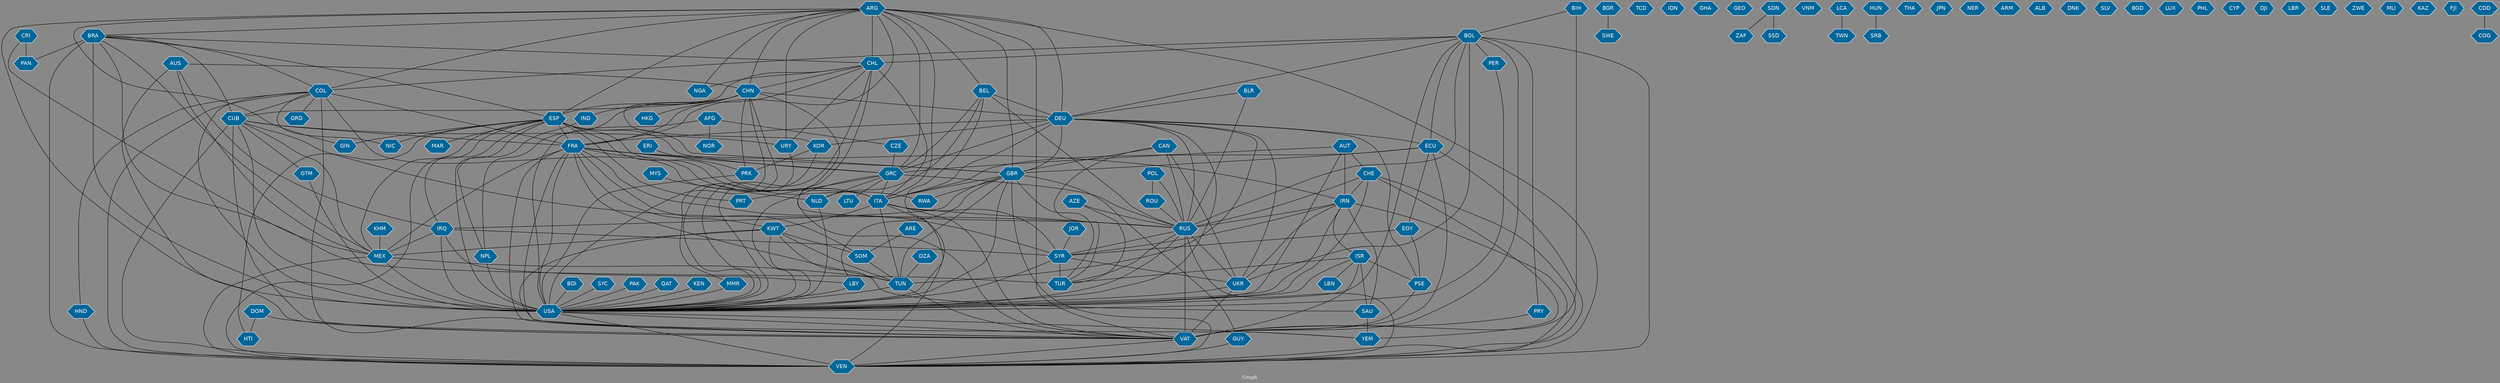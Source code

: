 // Countries together in item graph
graph {
	graph [bgcolor="#888888" fontcolor=white fontsize=12 label="Graph" outputorder=edgesfirst overlap=prism]
	node [color=white fillcolor="#006699" fontcolor=white fontname=Helvetica shape=hexagon style=filled]
	edge [arrowhead=open color=black fontcolor=white fontname=Courier fontsize=12]
		ITA [label=ITA]
		IND [label=IND]
		FRA [label=FRA]
		SYR [label=SYR]
		ESP [label=ESP]
		ARG [label=ARG]
		HKG [label=HKG]
		VEN [label=VEN]
		ECU [label=ECU]
		YEM [label=YEM]
		CHL [label=CHL]
		VAT [label=VAT]
		BGR [label=BGR]
		SWE [label=SWE]
		TUR [label=TUR]
		EGY [label=EGY]
		IRN [label=IRN]
		GRC [label=GRC]
		TCD [label=TCD]
		USA [label=USA]
		DEU [label=DEU]
		RUS [label=RUS]
		GTM [label=GTM]
		IDN [label=IDN]
		COL [label=COL]
		IRQ [label=IRQ]
		GBR [label=GBR]
		TUN [label=TUN]
		CHN [label=CHN]
		KOR [label=KOR]
		GHA [label=GHA]
		PAN [label=PAN]
		PRT [label=PRT]
		BOL [label=BOL]
		CUB [label=CUB]
		MEX [label=MEX]
		BDI [label=BDI]
		GEO [label=GEO]
		ISR [label=ISR]
		PSE [label=PSE]
		BRA [label=BRA]
		NPL [label=NPL]
		ZAF [label=ZAF]
		SDN [label=SDN]
		UKR [label=UKR]
		KWT [label=KWT]
		PER [label=PER]
		VNM [label=VNM]
		DOM [label=DOM]
		URY [label=URY]
		TWN [label=TWN]
		BIH [label=BIH]
		SYC [label=SYC]
		PAK [label=PAK]
		HND [label=HND]
		MMR [label=MMR]
		HUN [label=HUN]
		MYS [label=MYS]
		NLD [label=NLD]
		NGA [label=NGA]
		THA [label=THA]
		JPN [label=JPN]
		AUS [label=AUS]
		SOM [label=SOM]
		NER [label=NER]
		MAR [label=MAR]
		AUT [label=AUT]
		CZE [label=CZE]
		HTI [label=HTI]
		ARM [label=ARM]
		DZA [label=DZA]
		PRK [label=PRK]
		LTU [label=LTU]
		SAU [label=SAU]
		AFG [label=AFG]
		CHE [label=CHE]
		LBY [label=LBY]
		GUY [label=GUY]
		ALB [label=ALB]
		CRI [label=CRI]
		CAN [label=CAN]
		BEL [label=BEL]
		DNK [label=DNK]
		RWA [label=RWA]
		SLV [label=SLV]
		SRB [label=SRB]
		SSD [label=SSD]
		NOR [label=NOR]
		QAT [label=QAT]
		BGD [label=BGD]
		ERI [label=ERI]
		AZE [label=AZE]
		LUX [label=LUX]
		KHM [label=KHM]
		PHL [label=PHL]
		PRY [label=PRY]
		NIC [label=NIC]
		CYP [label=CYP]
		DJI [label=DJI]
		LBN [label=LBN]
		LBR [label=LBR]
		SLE [label=SLE]
		GIN [label=GIN]
		ZWE [label=ZWE]
		MLI [label=MLI]
		JOR [label=JOR]
		POL [label=POL]
		ROU [label=ROU]
		BLR [label=BLR]
		KAZ [label=KAZ]
		LCA [label=LCA]
		ARE [label=ARE]
		FJI [label=FJI]
		GRD [label=GRD]
		COD [label=COD]
		COG [label=COG]
		KEN [label=KEN]
			CHL -- ITA [weight=2]
			DEU -- ITA [weight=1]
			ITA -- VEN [weight=2]
			AUT -- GRC [weight=1]
			BRA -- CUB [weight=1]
			COL -- ITA [weight=1]
			COL -- VAT [weight=7]
			CUB -- MEX [weight=2]
			USA -- VAT [weight=3]
			ERI -- PRK [weight=2]
			CHN -- NPL [weight=1]
			FRA -- IRN [weight=3]
			MEX -- VEN [weight=1]
			ESP -- PRT [weight=1]
			SAU -- YEM [weight=4]
			ARG -- USA [weight=1]
			AUS -- VAT [weight=1]
			BRA -- ESP [weight=1]
			SOM -- TUN [weight=1]
			URY -- USA [weight=1]
			KWT -- VAT [weight=1]
			CHE -- YEM [weight=3]
			GBR -- TUN [weight=9]
			ESP -- RWA [weight=2]
			KWT -- TUN [weight=13]
			ITA -- RUS [weight=3]
			SYR -- TUR [weight=12]
			JOR -- SYR [weight=1]
			KWT -- USA [weight=1]
			DEU -- GBR [weight=3]
			ARG -- ESP [weight=2]
			AFG -- USA [weight=1]
			BRA -- USA [weight=16]
			CHL -- CUB [weight=2]
			GUY -- VEN [weight=2]
			ARG -- VAT [weight=4]
			CAN -- GBR [weight=1]
			COL -- VEN [weight=4]
			IRN -- UKR [weight=2]
			CHE -- USA [weight=1]
			AFG -- CZE [weight=1]
			PSE -- VAT [weight=9]
			BEL -- GRC [weight=4]
			PER -- USA [weight=1]
			SYC -- USA [weight=5]
			IRN -- ISR [weight=2]
			CHN -- PRK [weight=1]
			CHL -- URY [weight=2]
			GRC -- PRT [weight=1]
			ARG -- DEU [weight=1]
			FRA -- YEM [weight=1]
			SDN -- SSD [weight=4]
			DEU -- TUN [weight=2]
			USA -- YEM [weight=3]
			DOM -- HTI [weight=1]
			ECU -- ITA [weight=1]
			AUT -- USA [weight=1]
			GRC -- NLD [weight=1]
			CHE -- RUS [weight=1]
			AUT -- IRN [weight=3]
			ARG -- URY [weight=2]
			CHN -- ESP [weight=2]
			PRK -- USA [weight=1]
			ARG -- CHN [weight=1]
			BRA -- TUR [weight=1]
			BOL -- ECU [weight=5]
			ISR -- LBN [weight=2]
			BOL -- DEU [weight=2]
			CZE -- GRC [weight=1]
			ARG -- VEN [weight=1]
			IRQ -- LBY [weight=1]
			CUB -- RUS [weight=1]
			KOR -- PRK [weight=2]
			BEL -- USA [weight=1]
			DEU -- UKR [weight=1]
			DEU -- RUS [weight=6]
			COL -- CUB [weight=2]
			BRA -- MEX [weight=1]
			CHN -- USA [weight=8]
			GTM -- USA [weight=1]
			BIH -- BOL [weight=1]
			BOL -- PRY [weight=2]
			QAT -- USA [weight=1]
			EGY -- PSE [weight=1]
			CUB -- GTM [weight=1]
			TUN -- VAT [weight=1]
			ESP -- HTI [weight=1]
			RUS -- SYR [weight=2]
			GBR -- VEN [weight=1]
			ARG -- COL [weight=1]
			GBR -- RWA [weight=3]
			CHN -- IND [weight=1]
			ISR -- TUR [weight=1]
			POL -- ROU [weight=1]
			ISR -- VAT [weight=2]
			AUT -- CHE [weight=1]
			AUS -- IRQ [weight=1]
			GBR -- LBY [weight=1]
			KWT -- SOM [weight=1]
			AZE -- TUR [weight=1]
			CHN -- RUS [weight=1]
			RUS -- TUR [weight=3]
			BEL -- DEU [weight=2]
			CHL -- CHN [weight=1]
			BRA -- CHL [weight=1]
			BLR -- RUS [weight=1]
			ARG -- FRA [weight=1]
			CUB -- VAT [weight=3]
			IRQ -- SYR [weight=1]
			BRA -- PAN [weight=1]
			KEN -- USA [weight=1]
			ISR -- USA [weight=1]
			ECU -- GBR [weight=4]
			ARG -- GIN [weight=1]
			UKR -- USA [weight=4]
			FRA -- MEX [weight=1]
			ESP -- MEX [weight=4]
			AFG -- NOR [weight=1]
			FRA -- GRC [weight=14]
			ITA -- KWT [weight=1]
			BOL -- VAT [weight=17]
			DEU -- KOR [weight=1]
			MEX -- TUN [weight=1]
			UKR -- VAT [weight=4]
			BOL -- USA [weight=1]
			CRI -- PAN [weight=2]
			TUN -- USA [weight=2]
			LCA -- TWN [weight=1]
			ARE -- SOM [weight=1]
			ECU -- VAT [weight=4]
			USA -- VEN [weight=1]
			GRC -- RUS [weight=3]
			IRN -- RUS [weight=2]
			FRA -- USA [weight=20]
			DEU -- FRA [weight=11]
			ISR -- PSE [weight=30]
			FRA -- KWT [weight=11]
			FRA -- GBR [weight=1]
			PAK -- USA [weight=2]
			CUB -- USA [weight=10]
			GRC -- ITA [weight=4]
			ISR -- SAU [weight=1]
			EGY -- SYR [weight=2]
			ARG -- BEL [weight=1]
			ESP -- FRA [weight=12]
			ITA -- SYR [weight=2]
			CHL -- FRA [weight=1]
			BOL -- VEN [weight=1]
			ESP -- VEN [weight=4]
			KHM -- MEX [weight=1]
			DEU -- GRC [weight=28]
			IRQ -- MEX [weight=1]
			CHN -- MMR [weight=1]
			ARG -- ITA [weight=1]
			LBY -- USA [weight=3]
			CUB -- URY [weight=1]
			CHE -- IRN [weight=1]
			SYR -- UKR [weight=1]
			VAT -- VEN [weight=7]
			FRA -- SYR [weight=2]
			CRI -- MEX [weight=1]
			BOL -- UKR [weight=3]
			DEU -- PSE [weight=1]
			IRN -- VEN [weight=1]
			ARG -- NGA [weight=7]
			ARG -- CHL [weight=7]
			ESP -- ITA [weight=1]
			CHL -- NGA [weight=3]
			RUS -- UKR [weight=25]
			AUS -- MEX [weight=2]
			KOR -- USA [weight=1]
			IRN -- USA [weight=5]
			GRC -- USA [weight=10]
			ESP -- GIN [weight=1]
			BOL -- PER [weight=1]
			IRN -- SAU [weight=1]
			ESP -- GBR [weight=2]
			DZA -- TUN [weight=1]
			BOL -- RUS [weight=2]
			POL -- RUS [weight=1]
			ECU -- EGY [weight=1]
			ESP -- USA [weight=1]
			CHE -- VEN [weight=1]
			BDI -- USA [weight=2]
			CHN -- KOR [weight=2]
			SDN -- ZAF [weight=3]
			GBR -- USA [weight=2]
			COL -- FRA [weight=1]
			KWT -- SAU [weight=1]
			IRN -- SYR [weight=1]
			CUB -- VEN [weight=3]
			MEX -- USA [weight=7]
			ITA -- TUN [weight=1]
			ESP -- GRC [weight=7]
			SYR -- USA [weight=1]
			PRY -- VAT [weight=2]
			CAN -- RUS [weight=1]
			AZE -- RUS [weight=1]
			RUS -- VEN [weight=1]
			BOL -- COL [weight=2]
			CUB -- FRA [weight=2]
			HND -- VEN [weight=1]
			CHL -- USA [weight=1]
			MYS -- NLD [weight=1]
			DEU -- ECU [weight=1]
			GRC -- LTU [weight=1]
			HUN -- SRB [weight=2]
			IRQ -- USA [weight=11]
			CAN -- UKR [weight=1]
			GBR -- GUY [weight=1]
			ARG -- BRA [weight=2]
			BGR -- SWE [weight=2]
			ECU -- VEN [weight=1]
			FRA -- VAT [weight=2]
			KWT -- MEX [weight=1]
			BRA -- COL [weight=1]
			BIH -- VAT [weight=8]
			ARG -- GBR [weight=4]
			GBR -- TUR [weight=1]
			DOM -- VAT [weight=3]
			FRA -- SOM [weight=1]
			GBR -- IRQ [weight=1]
			NLD -- USA [weight=1]
			CHL -- VAT [weight=8]
			BLR -- DEU [weight=1]
			RUS -- VAT [weight=7]
			ITA -- VAT [weight=7]
			RUS -- USA [weight=9]
			DEU -- USA [weight=8]
			BEL -- RUS [weight=1]
			ARG -- GRC [weight=5]
			CAN -- TUR [weight=1]
			CHN -- DEU [weight=1]
			FRA -- ITA [weight=6]
			ROU -- RUS [weight=1]
			GBR -- ITA [weight=1]
			BRA -- VEN [weight=4]
			ESP -- IRQ [weight=1]
			COL -- USA [weight=1]
			ESP -- MAR [weight=1]
			BOL -- CHL [weight=8]
			COL -- GRD [weight=1]
			COD -- COG [weight=1]
			AUS -- CHN [weight=1]
			MMR -- USA [weight=2]
			BEL -- NLD [weight=1]
			FRA -- TUN [weight=14]
			NPL -- USA [weight=2]
			ESP -- NIC [weight=1]
			COL -- NIC [weight=1]
			IND -- NPL [weight=1]
			COL -- HND [weight=1]
			CHN -- HKG [weight=1]
}